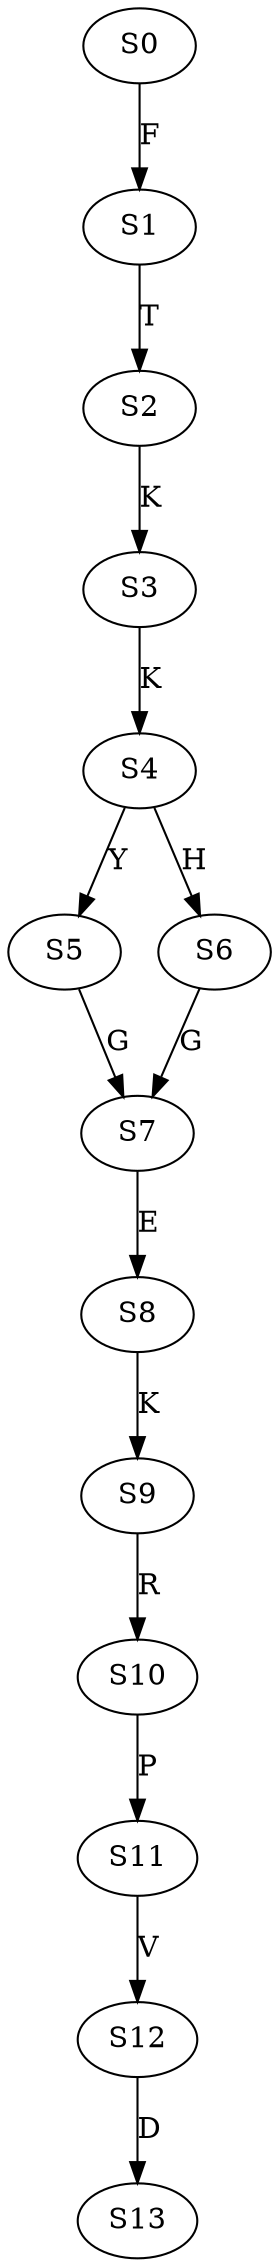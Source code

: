strict digraph  {
	S0 -> S1 [ label = F ];
	S1 -> S2 [ label = T ];
	S2 -> S3 [ label = K ];
	S3 -> S4 [ label = K ];
	S4 -> S5 [ label = Y ];
	S4 -> S6 [ label = H ];
	S5 -> S7 [ label = G ];
	S6 -> S7 [ label = G ];
	S7 -> S8 [ label = E ];
	S8 -> S9 [ label = K ];
	S9 -> S10 [ label = R ];
	S10 -> S11 [ label = P ];
	S11 -> S12 [ label = V ];
	S12 -> S13 [ label = D ];
}
